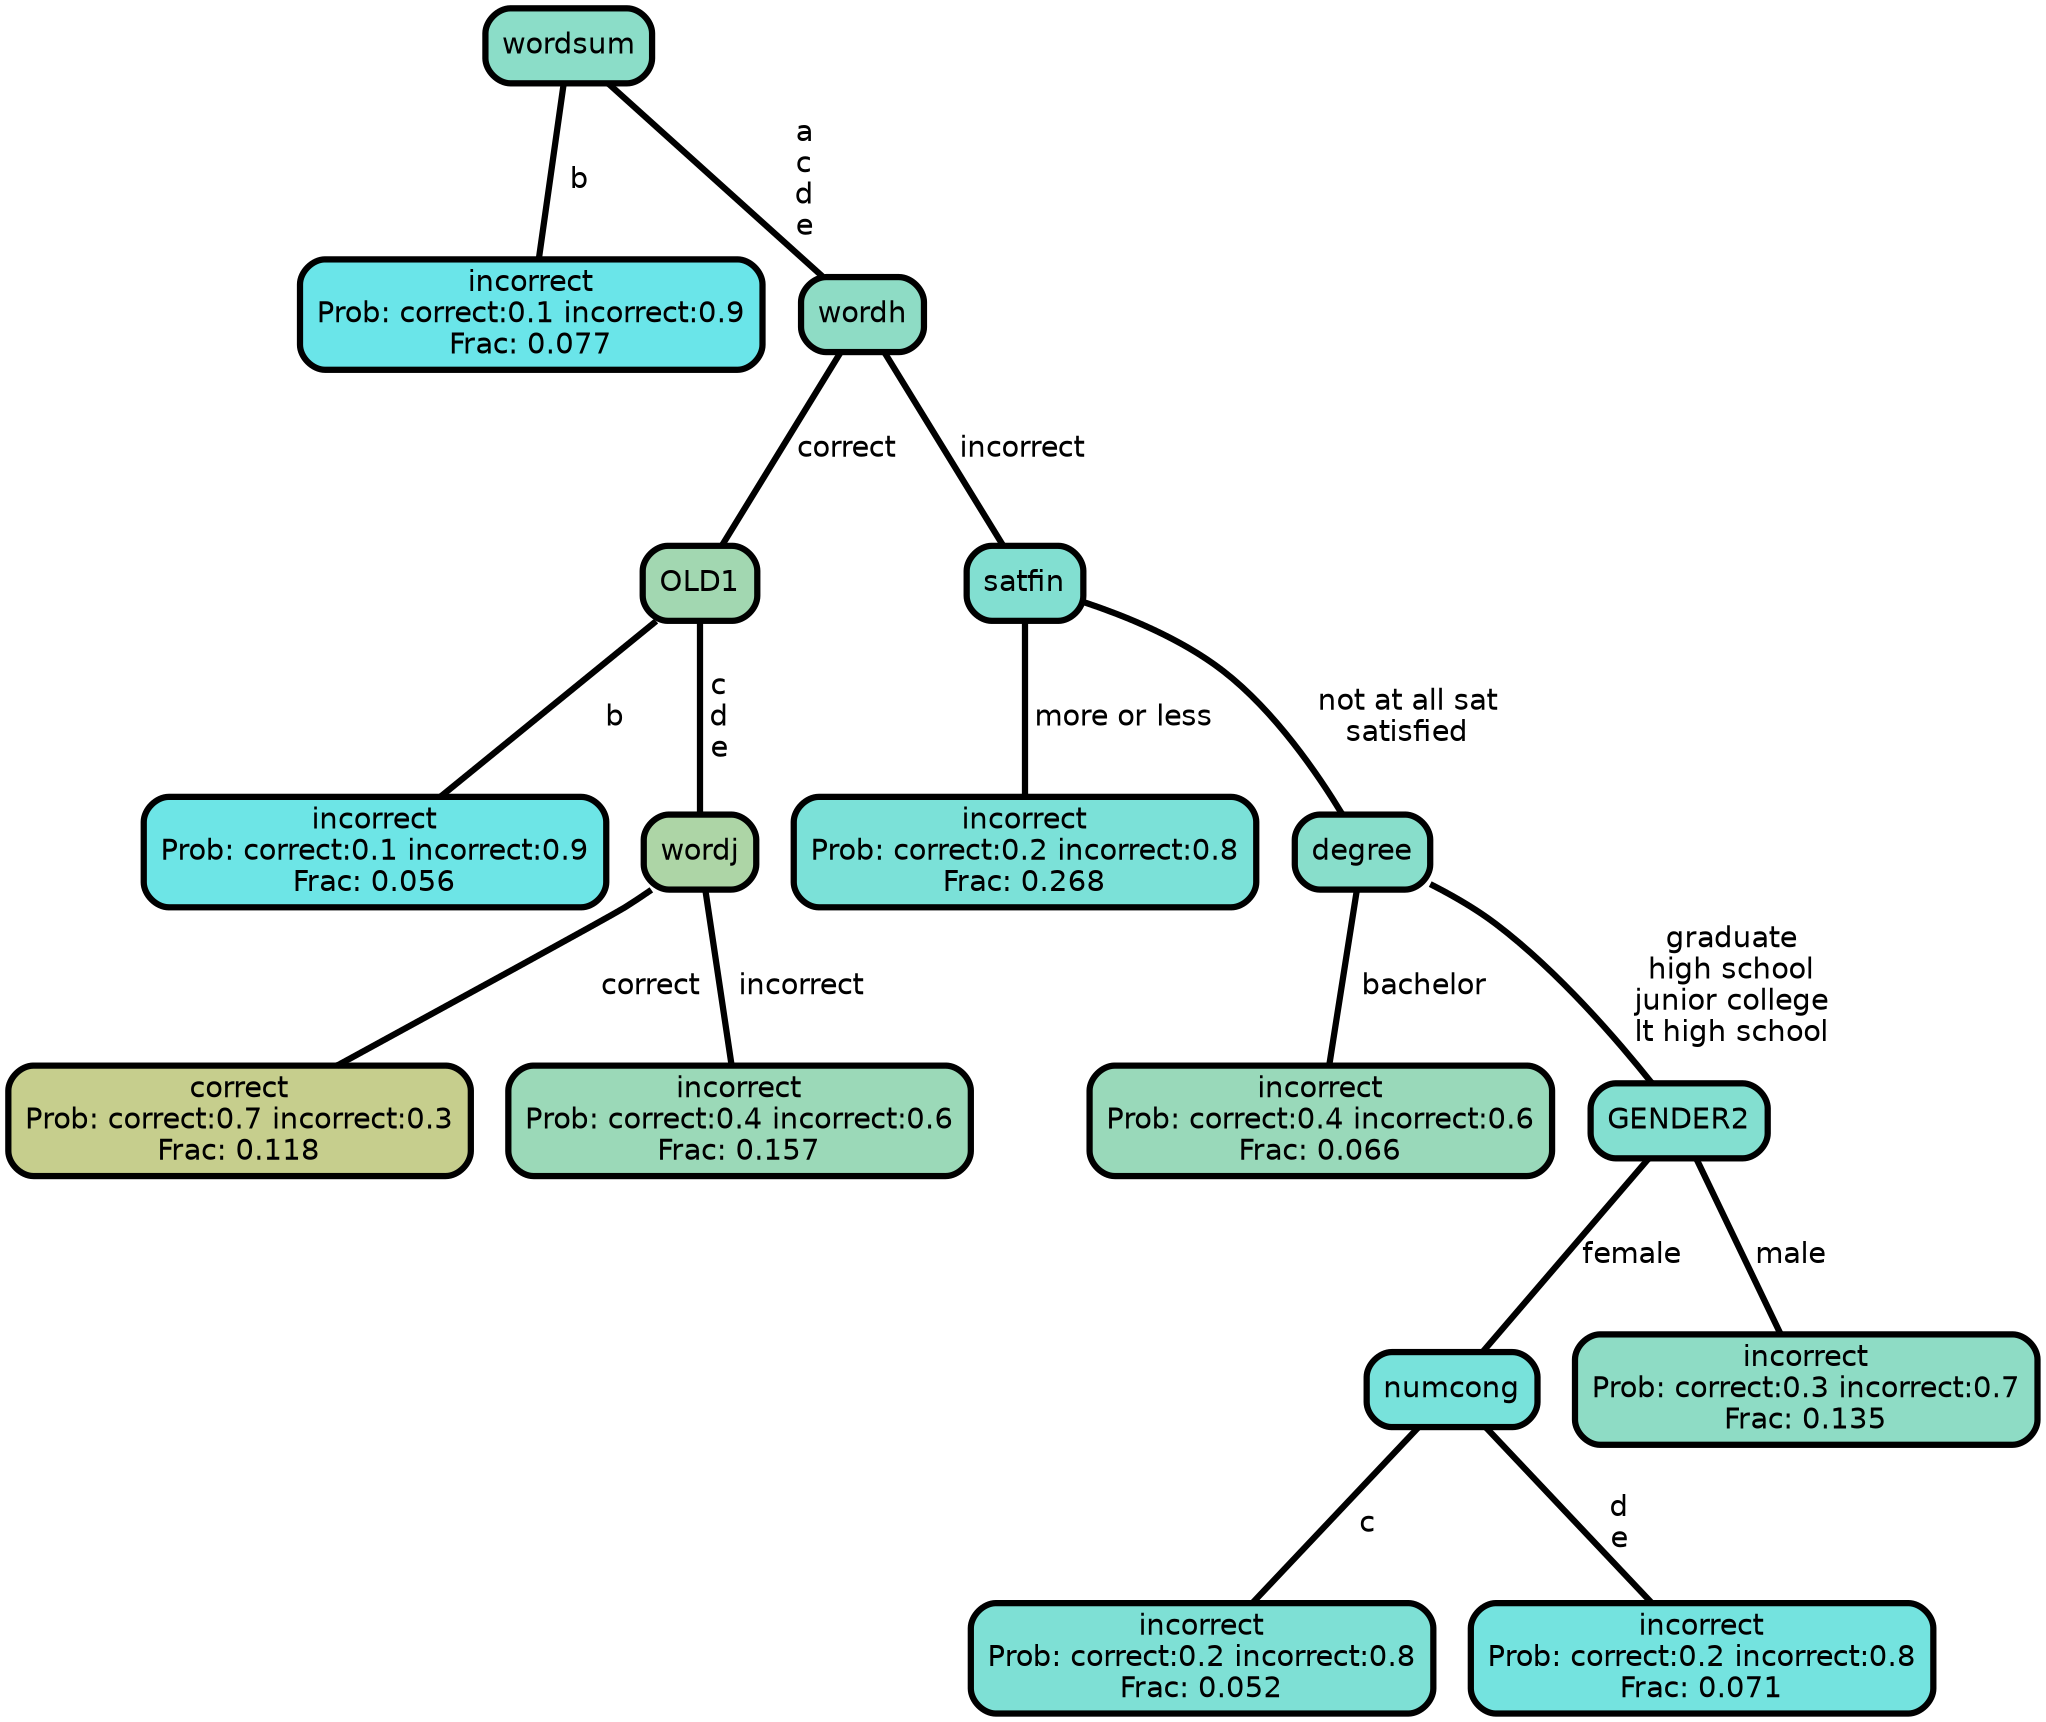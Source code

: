 graph Tree {
node [shape=box, style="filled, rounded",color="black",penwidth="3",fontcolor="black",                 fontname=helvetica] ;
graph [ranksep="0 equally", splines=straight,                 bgcolor=transparent, dpi=200] ;
edge [fontname=helvetica, color=black] ;
0 [label="incorrect
Prob: correct:0.1 incorrect:0.9
Frac: 0.077", fillcolor="#6ae5e9"] ;
1 [label="wordsum", fillcolor="#8bddc8"] ;
2 [label="incorrect
Prob: correct:0.1 incorrect:0.9
Frac: 0.056", fillcolor="#6de5e6"] ;
3 [label="OLD1", fillcolor="#a2d7b1"] ;
4 [label="correct
Prob: correct:0.7 incorrect:0.3
Frac: 0.118", fillcolor="#c6ce8d"] ;
5 [label="wordj", fillcolor="#add5a6"] ;
6 [label="incorrect
Prob: correct:0.4 incorrect:0.6
Frac: 0.157", fillcolor="#9bd9b8"] ;
7 [label="wordh", fillcolor="#8edcc5"] ;
8 [label="incorrect
Prob: correct:0.2 incorrect:0.8
Frac: 0.268", fillcolor="#7be1d8"] ;
9 [label="satfin", fillcolor="#82dfd1"] ;
10 [label="incorrect
Prob: correct:0.4 incorrect:0.6
Frac: 0.066", fillcolor="#99d9ba"] ;
11 [label="degree", fillcolor="#88decb"] ;
12 [label="incorrect
Prob: correct:0.2 incorrect:0.8
Frac: 0.052", fillcolor="#7ee0d5"] ;
13 [label="numcong", fillcolor="#78e2db"] ;
14 [label="incorrect
Prob: correct:0.2 incorrect:0.8
Frac: 0.071", fillcolor="#74e3df"] ;
15 [label="GENDER2", fillcolor="#83dfd0"] ;
16 [label="incorrect
Prob: correct:0.3 incorrect:0.7
Frac: 0.135", fillcolor="#8edcc5"] ;
1 -- 0 [label=" b",penwidth=3] ;
1 -- 7 [label=" a\n c\n d\n e",penwidth=3] ;
3 -- 2 [label=" b",penwidth=3] ;
3 -- 5 [label=" c\n d\n e",penwidth=3] ;
5 -- 4 [label=" correct",penwidth=3] ;
5 -- 6 [label=" incorrect",penwidth=3] ;
7 -- 3 [label=" correct",penwidth=3] ;
7 -- 9 [label=" incorrect",penwidth=3] ;
9 -- 8 [label=" more or less",penwidth=3] ;
9 -- 11 [label=" not at all sat\n satisfied",penwidth=3] ;
11 -- 10 [label=" bachelor",penwidth=3] ;
11 -- 15 [label=" graduate\n high school\n junior college\n lt high school",penwidth=3] ;
13 -- 12 [label=" c",penwidth=3] ;
13 -- 14 [label=" d\n e",penwidth=3] ;
15 -- 13 [label=" female",penwidth=3] ;
15 -- 16 [label=" male",penwidth=3] ;
{rank = same;}}
